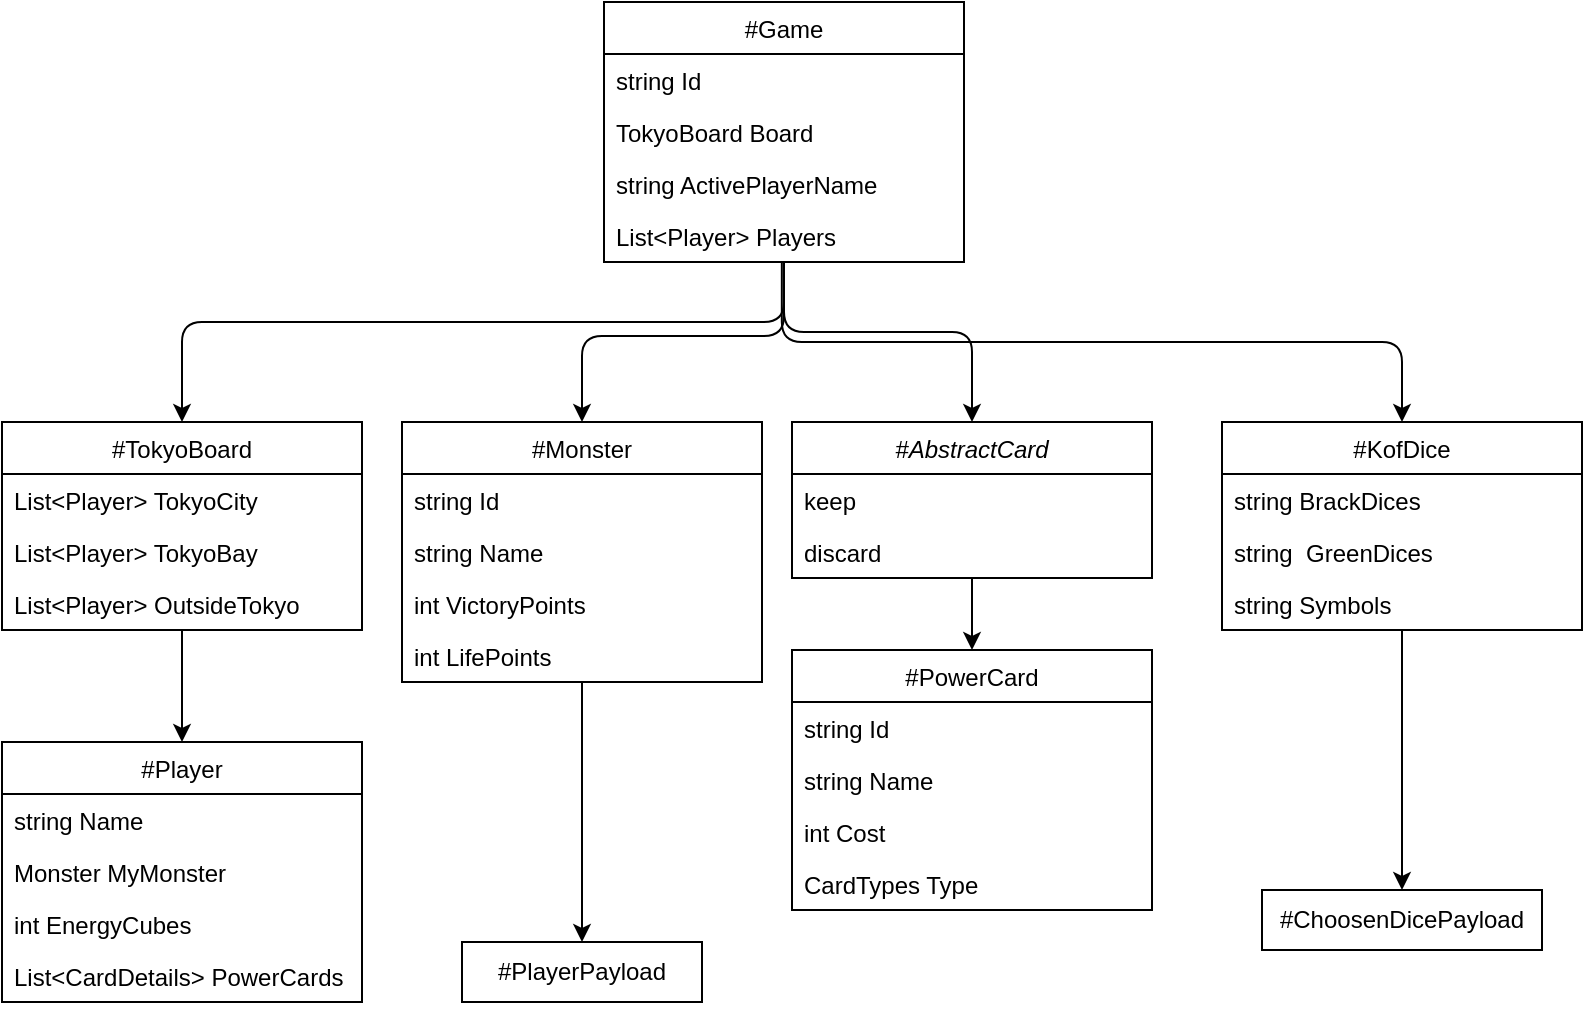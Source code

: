 <mxfile>
    <diagram id="dh2xfWvXKC8qGt1fWZpM" name="Page-1">
        <mxGraphModel dx="590" dy="727" grid="1" gridSize="10" guides="1" tooltips="1" connect="1" arrows="1" fold="1" page="1" pageScale="1" pageWidth="850" pageHeight="1100" math="0" shadow="0">
            <root>
                <mxCell id="0"/>
                <mxCell id="1" parent="0"/>
                <mxCell id="5" value="#Player" style="swimlane;fontStyle=0;childLayout=stackLayout;horizontal=1;startSize=26;fillColor=none;horizontalStack=0;resizeParent=1;resizeParentMax=0;resizeLast=0;collapsible=1;marginBottom=0;" parent="1" vertex="1">
                    <mxGeometry x="30" y="390" width="180" height="130" as="geometry"/>
                </mxCell>
                <mxCell id="6" value="string Name" style="text;strokeColor=none;fillColor=none;align=left;verticalAlign=top;spacingLeft=4;spacingRight=4;overflow=hidden;rotatable=0;points=[[0,0.5],[1,0.5]];portConstraint=eastwest;" parent="5" vertex="1">
                    <mxGeometry y="26" width="180" height="26" as="geometry"/>
                </mxCell>
                <mxCell id="7" value="Monster MyMonster" style="text;strokeColor=none;fillColor=none;align=left;verticalAlign=top;spacingLeft=4;spacingRight=4;overflow=hidden;rotatable=0;points=[[0,0.5],[1,0.5]];portConstraint=eastwest;" parent="5" vertex="1">
                    <mxGeometry y="52" width="180" height="26" as="geometry"/>
                </mxCell>
                <mxCell id="8" value="int EnergyCubes" style="text;strokeColor=none;fillColor=none;align=left;verticalAlign=top;spacingLeft=4;spacingRight=4;overflow=hidden;rotatable=0;points=[[0,0.5],[1,0.5]];portConstraint=eastwest;" parent="5" vertex="1">
                    <mxGeometry y="78" width="180" height="26" as="geometry"/>
                </mxCell>
                <mxCell id="9" value="List&lt;CardDetails&gt; PowerCards" style="text;strokeColor=none;fillColor=none;align=left;verticalAlign=top;spacingLeft=4;spacingRight=4;overflow=hidden;rotatable=0;points=[[0,0.5],[1,0.5]];portConstraint=eastwest;" parent="5" vertex="1">
                    <mxGeometry y="104" width="180" height="26" as="geometry"/>
                </mxCell>
                <mxCell id="66" value="" style="edgeStyle=orthogonalEdgeStyle;html=1;entryX=0.5;entryY=0;entryDx=0;entryDy=0;" parent="1" source="24" target="36" edge="1">
                    <mxGeometry relative="1" as="geometry">
                        <Array as="points">
                            <mxPoint x="421" y="185"/>
                            <mxPoint x="515" y="185"/>
                        </Array>
                    </mxGeometry>
                </mxCell>
                <mxCell id="24" value="#Game" style="swimlane;fontStyle=0;childLayout=stackLayout;horizontal=1;startSize=26;fillColor=none;horizontalStack=0;resizeParent=1;resizeParentMax=0;resizeLast=0;collapsible=1;marginBottom=0;" parent="1" vertex="1">
                    <mxGeometry x="331" y="20" width="180" height="130" as="geometry"/>
                </mxCell>
                <mxCell id="25" value="string Id" style="text;strokeColor=none;fillColor=none;align=left;verticalAlign=top;spacingLeft=4;spacingRight=4;overflow=hidden;rotatable=0;points=[[0,0.5],[1,0.5]];portConstraint=eastwest;" parent="24" vertex="1">
                    <mxGeometry y="26" width="180" height="26" as="geometry"/>
                </mxCell>
                <mxCell id="26" value="TokyoBoard Board" style="text;strokeColor=none;fillColor=none;align=left;verticalAlign=top;spacingLeft=4;spacingRight=4;overflow=hidden;rotatable=0;points=[[0,0.5],[1,0.5]];portConstraint=eastwest;" parent="24" vertex="1">
                    <mxGeometry y="52" width="180" height="26" as="geometry"/>
                </mxCell>
                <mxCell id="27" value="string ActivePlayerName" style="text;strokeColor=none;fillColor=none;align=left;verticalAlign=top;spacingLeft=4;spacingRight=4;overflow=hidden;rotatable=0;points=[[0,0.5],[1,0.5]];portConstraint=eastwest;" parent="24" vertex="1">
                    <mxGeometry y="78" width="180" height="26" as="geometry"/>
                </mxCell>
                <mxCell id="28" value="List&lt;Player&gt; Players" style="text;strokeColor=none;fillColor=none;align=left;verticalAlign=top;spacingLeft=4;spacingRight=4;overflow=hidden;rotatable=0;points=[[0,0.5],[1,0.5]];portConstraint=eastwest;" parent="24" vertex="1">
                    <mxGeometry y="104" width="180" height="26" as="geometry"/>
                </mxCell>
                <mxCell id="77" value="" style="edgeStyle=orthogonalEdgeStyle;shape=connector;rounded=1;html=1;labelBackgroundColor=default;fontFamily=Helvetica;fontSize=11;fontColor=default;startArrow=classic;startFill=1;endArrow=none;endFill=0;strokeColor=default;exitX=0.5;exitY=0;exitDx=0;exitDy=0;" parent="1" source="29" edge="1">
                    <mxGeometry relative="1" as="geometry">
                        <mxPoint x="421" y="153" as="targetPoint"/>
                        <Array as="points">
                            <mxPoint x="320" y="187"/>
                            <mxPoint x="421" y="187"/>
                        </Array>
                    </mxGeometry>
                </mxCell>
                <mxCell id="84" value="" style="edgeStyle=none;html=1;" edge="1" parent="1" source="29">
                    <mxGeometry relative="1" as="geometry">
                        <mxPoint x="320" y="490" as="targetPoint"/>
                    </mxGeometry>
                </mxCell>
                <mxCell id="29" value="#Monster" style="swimlane;fontStyle=0;childLayout=stackLayout;horizontal=1;startSize=26;fillColor=none;horizontalStack=0;resizeParent=1;resizeParentMax=0;resizeLast=0;collapsible=1;marginBottom=0;" parent="1" vertex="1">
                    <mxGeometry x="230" y="230" width="180" height="130" as="geometry"/>
                </mxCell>
                <mxCell id="30" value="string Id" style="text;strokeColor=none;fillColor=none;align=left;verticalAlign=top;spacingLeft=4;spacingRight=4;overflow=hidden;rotatable=0;points=[[0,0.5],[1,0.5]];portConstraint=eastwest;" parent="29" vertex="1">
                    <mxGeometry y="26" width="180" height="26" as="geometry"/>
                </mxCell>
                <mxCell id="31" value="string Name" style="text;strokeColor=none;fillColor=none;align=left;verticalAlign=top;spacingLeft=4;spacingRight=4;overflow=hidden;rotatable=0;points=[[0,0.5],[1,0.5]];portConstraint=eastwest;" parent="29" vertex="1">
                    <mxGeometry y="52" width="180" height="26" as="geometry"/>
                </mxCell>
                <mxCell id="32" value="int VictoryPoints" style="text;strokeColor=none;fillColor=none;align=left;verticalAlign=top;spacingLeft=4;spacingRight=4;overflow=hidden;rotatable=0;points=[[0,0.5],[1,0.5]];portConstraint=eastwest;" parent="29" vertex="1">
                    <mxGeometry y="78" width="180" height="26" as="geometry"/>
                </mxCell>
                <mxCell id="33" value="int LifePoints" style="text;strokeColor=none;fillColor=none;align=left;verticalAlign=top;spacingLeft=4;spacingRight=4;overflow=hidden;rotatable=0;points=[[0,0.5],[1,0.5]];portConstraint=eastwest;" parent="29" vertex="1">
                    <mxGeometry y="104" width="180" height="26" as="geometry"/>
                </mxCell>
                <mxCell id="62" value="" style="edgeStyle=orthogonalEdgeStyle;html=1;" parent="1" source="36" target="55" edge="1">
                    <mxGeometry relative="1" as="geometry"/>
                </mxCell>
                <mxCell id="36" value="#AbstractCard" style="swimlane;fontStyle=2;childLayout=stackLayout;horizontal=1;startSize=26;fillColor=none;horizontalStack=0;resizeParent=1;resizeParentMax=0;resizeLast=0;collapsible=1;marginBottom=0;" parent="1" vertex="1">
                    <mxGeometry x="425" y="230" width="180" height="78" as="geometry"/>
                </mxCell>
                <mxCell id="37" value="keep" style="text;strokeColor=none;fillColor=none;align=left;verticalAlign=top;spacingLeft=4;spacingRight=4;overflow=hidden;rotatable=0;points=[[0,0.5],[1,0.5]];portConstraint=eastwest;" parent="36" vertex="1">
                    <mxGeometry y="26" width="180" height="26" as="geometry"/>
                </mxCell>
                <mxCell id="38" value="discard" style="text;strokeColor=none;fillColor=none;align=left;verticalAlign=top;spacingLeft=4;spacingRight=4;overflow=hidden;rotatable=0;points=[[0,0.5],[1,0.5]];portConstraint=eastwest;" parent="36" vertex="1">
                    <mxGeometry y="52" width="180" height="26" as="geometry"/>
                </mxCell>
                <mxCell id="49" style="edgeStyle=none;html=1;entryX=0.5;entryY=0;entryDx=0;entryDy=0;" parent="1" source="44" target="5" edge="1">
                    <mxGeometry relative="1" as="geometry">
                        <mxPoint x="120" y="350" as="targetPoint"/>
                    </mxGeometry>
                </mxCell>
                <mxCell id="76" style="edgeStyle=orthogonalEdgeStyle;html=1;exitX=0.5;exitY=0;exitDx=0;exitDy=0;entryX=0.5;entryY=1.038;entryDx=0;entryDy=0;entryPerimeter=0;startArrow=classic;startFill=1;endArrow=none;endFill=0;" parent="1" source="44" target="28" edge="1">
                    <mxGeometry relative="1" as="geometry">
                        <Array as="points">
                            <mxPoint x="120" y="180"/>
                            <mxPoint x="421" y="180"/>
                        </Array>
                    </mxGeometry>
                </mxCell>
                <mxCell id="44" value="#TokyoBoard" style="swimlane;fontStyle=0;childLayout=stackLayout;horizontal=1;startSize=26;fillColor=none;horizontalStack=0;resizeParent=1;resizeParentMax=0;resizeLast=0;collapsible=1;marginBottom=0;" parent="1" vertex="1">
                    <mxGeometry x="30" y="230" width="180" height="104" as="geometry"/>
                </mxCell>
                <mxCell id="45" value="List&lt;Player&gt; TokyoCity" style="text;strokeColor=none;fillColor=none;align=left;verticalAlign=top;spacingLeft=4;spacingRight=4;overflow=hidden;rotatable=0;points=[[0,0.5],[1,0.5]];portConstraint=eastwest;" parent="44" vertex="1">
                    <mxGeometry y="26" width="180" height="26" as="geometry"/>
                </mxCell>
                <mxCell id="46" value="List&lt;Player&gt; TokyoBay" style="text;strokeColor=none;fillColor=none;align=left;verticalAlign=top;spacingLeft=4;spacingRight=4;overflow=hidden;rotatable=0;points=[[0,0.5],[1,0.5]];portConstraint=eastwest;" parent="44" vertex="1">
                    <mxGeometry y="52" width="180" height="26" as="geometry"/>
                </mxCell>
                <mxCell id="47" value="List&lt;Player&gt; OutsideTokyo" style="text;strokeColor=none;fillColor=none;align=left;verticalAlign=top;spacingLeft=4;spacingRight=4;overflow=hidden;rotatable=0;points=[[0,0.5],[1,0.5]];portConstraint=eastwest;" parent="44" vertex="1">
                    <mxGeometry y="78" width="180" height="26" as="geometry"/>
                </mxCell>
                <mxCell id="78" style="edgeStyle=orthogonalEdgeStyle;shape=connector;rounded=1;html=1;exitX=0.5;exitY=0;exitDx=0;exitDy=0;entryX=0.494;entryY=1;entryDx=0;entryDy=0;entryPerimeter=0;labelBackgroundColor=default;fontFamily=Helvetica;fontSize=11;fontColor=default;startArrow=classic;startFill=1;endArrow=none;endFill=0;strokeColor=default;" parent="1" source="50" target="28" edge="1">
                    <mxGeometry relative="1" as="geometry"/>
                </mxCell>
                <mxCell id="50" value="#KofDice" style="swimlane;fontStyle=0;childLayout=stackLayout;horizontal=1;startSize=26;fillColor=none;horizontalStack=0;resizeParent=1;resizeParentMax=0;resizeLast=0;collapsible=1;marginBottom=0;" parent="1" vertex="1">
                    <mxGeometry x="640" y="230" width="180" height="104" as="geometry"/>
                </mxCell>
                <mxCell id="51" value="string BrackDices" style="text;strokeColor=none;fillColor=none;align=left;verticalAlign=top;spacingLeft=4;spacingRight=4;overflow=hidden;rotatable=0;points=[[0,0.5],[1,0.5]];portConstraint=eastwest;" parent="50" vertex="1">
                    <mxGeometry y="26" width="180" height="26" as="geometry"/>
                </mxCell>
                <mxCell id="52" value="string  GreenDices" style="text;strokeColor=none;fillColor=none;align=left;verticalAlign=top;spacingLeft=4;spacingRight=4;overflow=hidden;rotatable=0;points=[[0,0.5],[1,0.5]];portConstraint=eastwest;" parent="50" vertex="1">
                    <mxGeometry y="52" width="180" height="26" as="geometry"/>
                </mxCell>
                <mxCell id="53" value="string Symbols" style="text;strokeColor=none;fillColor=none;align=left;verticalAlign=top;spacingLeft=4;spacingRight=4;overflow=hidden;rotatable=0;points=[[0,0.5],[1,0.5]];portConstraint=eastwest;" parent="50" vertex="1">
                    <mxGeometry y="78" width="180" height="26" as="geometry"/>
                </mxCell>
                <mxCell id="55" value="#PowerCard" style="swimlane;fontStyle=0;childLayout=stackLayout;horizontal=1;startSize=26;fillColor=none;horizontalStack=0;resizeParent=1;resizeParentMax=0;resizeLast=0;collapsible=1;marginBottom=0;" parent="1" vertex="1">
                    <mxGeometry x="425" y="344" width="180" height="130" as="geometry"/>
                </mxCell>
                <mxCell id="56" value="string Id" style="text;strokeColor=none;fillColor=none;align=left;verticalAlign=top;spacingLeft=4;spacingRight=4;overflow=hidden;rotatable=0;points=[[0,0.5],[1,0.5]];portConstraint=eastwest;" parent="55" vertex="1">
                    <mxGeometry y="26" width="180" height="26" as="geometry"/>
                </mxCell>
                <mxCell id="57" value="string Name" style="text;strokeColor=none;fillColor=none;align=left;verticalAlign=top;spacingLeft=4;spacingRight=4;overflow=hidden;rotatable=0;points=[[0,0.5],[1,0.5]];portConstraint=eastwest;" parent="55" vertex="1">
                    <mxGeometry y="52" width="180" height="26" as="geometry"/>
                </mxCell>
                <mxCell id="58" value="int Cost" style="text;strokeColor=none;fillColor=none;align=left;verticalAlign=top;spacingLeft=4;spacingRight=4;overflow=hidden;rotatable=0;points=[[0,0.5],[1,0.5]];portConstraint=eastwest;" parent="55" vertex="1">
                    <mxGeometry y="78" width="180" height="26" as="geometry"/>
                </mxCell>
                <mxCell id="59" value="CardTypes Type" style="text;strokeColor=none;fillColor=none;align=left;verticalAlign=top;spacingLeft=4;spacingRight=4;overflow=hidden;rotatable=0;points=[[0,0.5],[1,0.5]];portConstraint=eastwest;" parent="55" vertex="1">
                    <mxGeometry y="104" width="180" height="26" as="geometry"/>
                </mxCell>
                <mxCell id="85" value="#PlayerPayload" style="rounded=0;whiteSpace=wrap;html=1;" vertex="1" parent="1">
                    <mxGeometry x="260" y="490" width="120" height="30" as="geometry"/>
                </mxCell>
                <mxCell id="86" value="" style="edgeStyle=none;html=1;" edge="1" parent="1">
                    <mxGeometry relative="1" as="geometry">
                        <mxPoint x="730" y="334" as="sourcePoint"/>
                        <mxPoint x="730" y="464" as="targetPoint"/>
                    </mxGeometry>
                </mxCell>
                <mxCell id="87" value="#ChoosenDicePayload" style="rounded=0;whiteSpace=wrap;html=1;" vertex="1" parent="1">
                    <mxGeometry x="660" y="464" width="140" height="30" as="geometry"/>
                </mxCell>
            </root>
        </mxGraphModel>
    </diagram>
</mxfile>